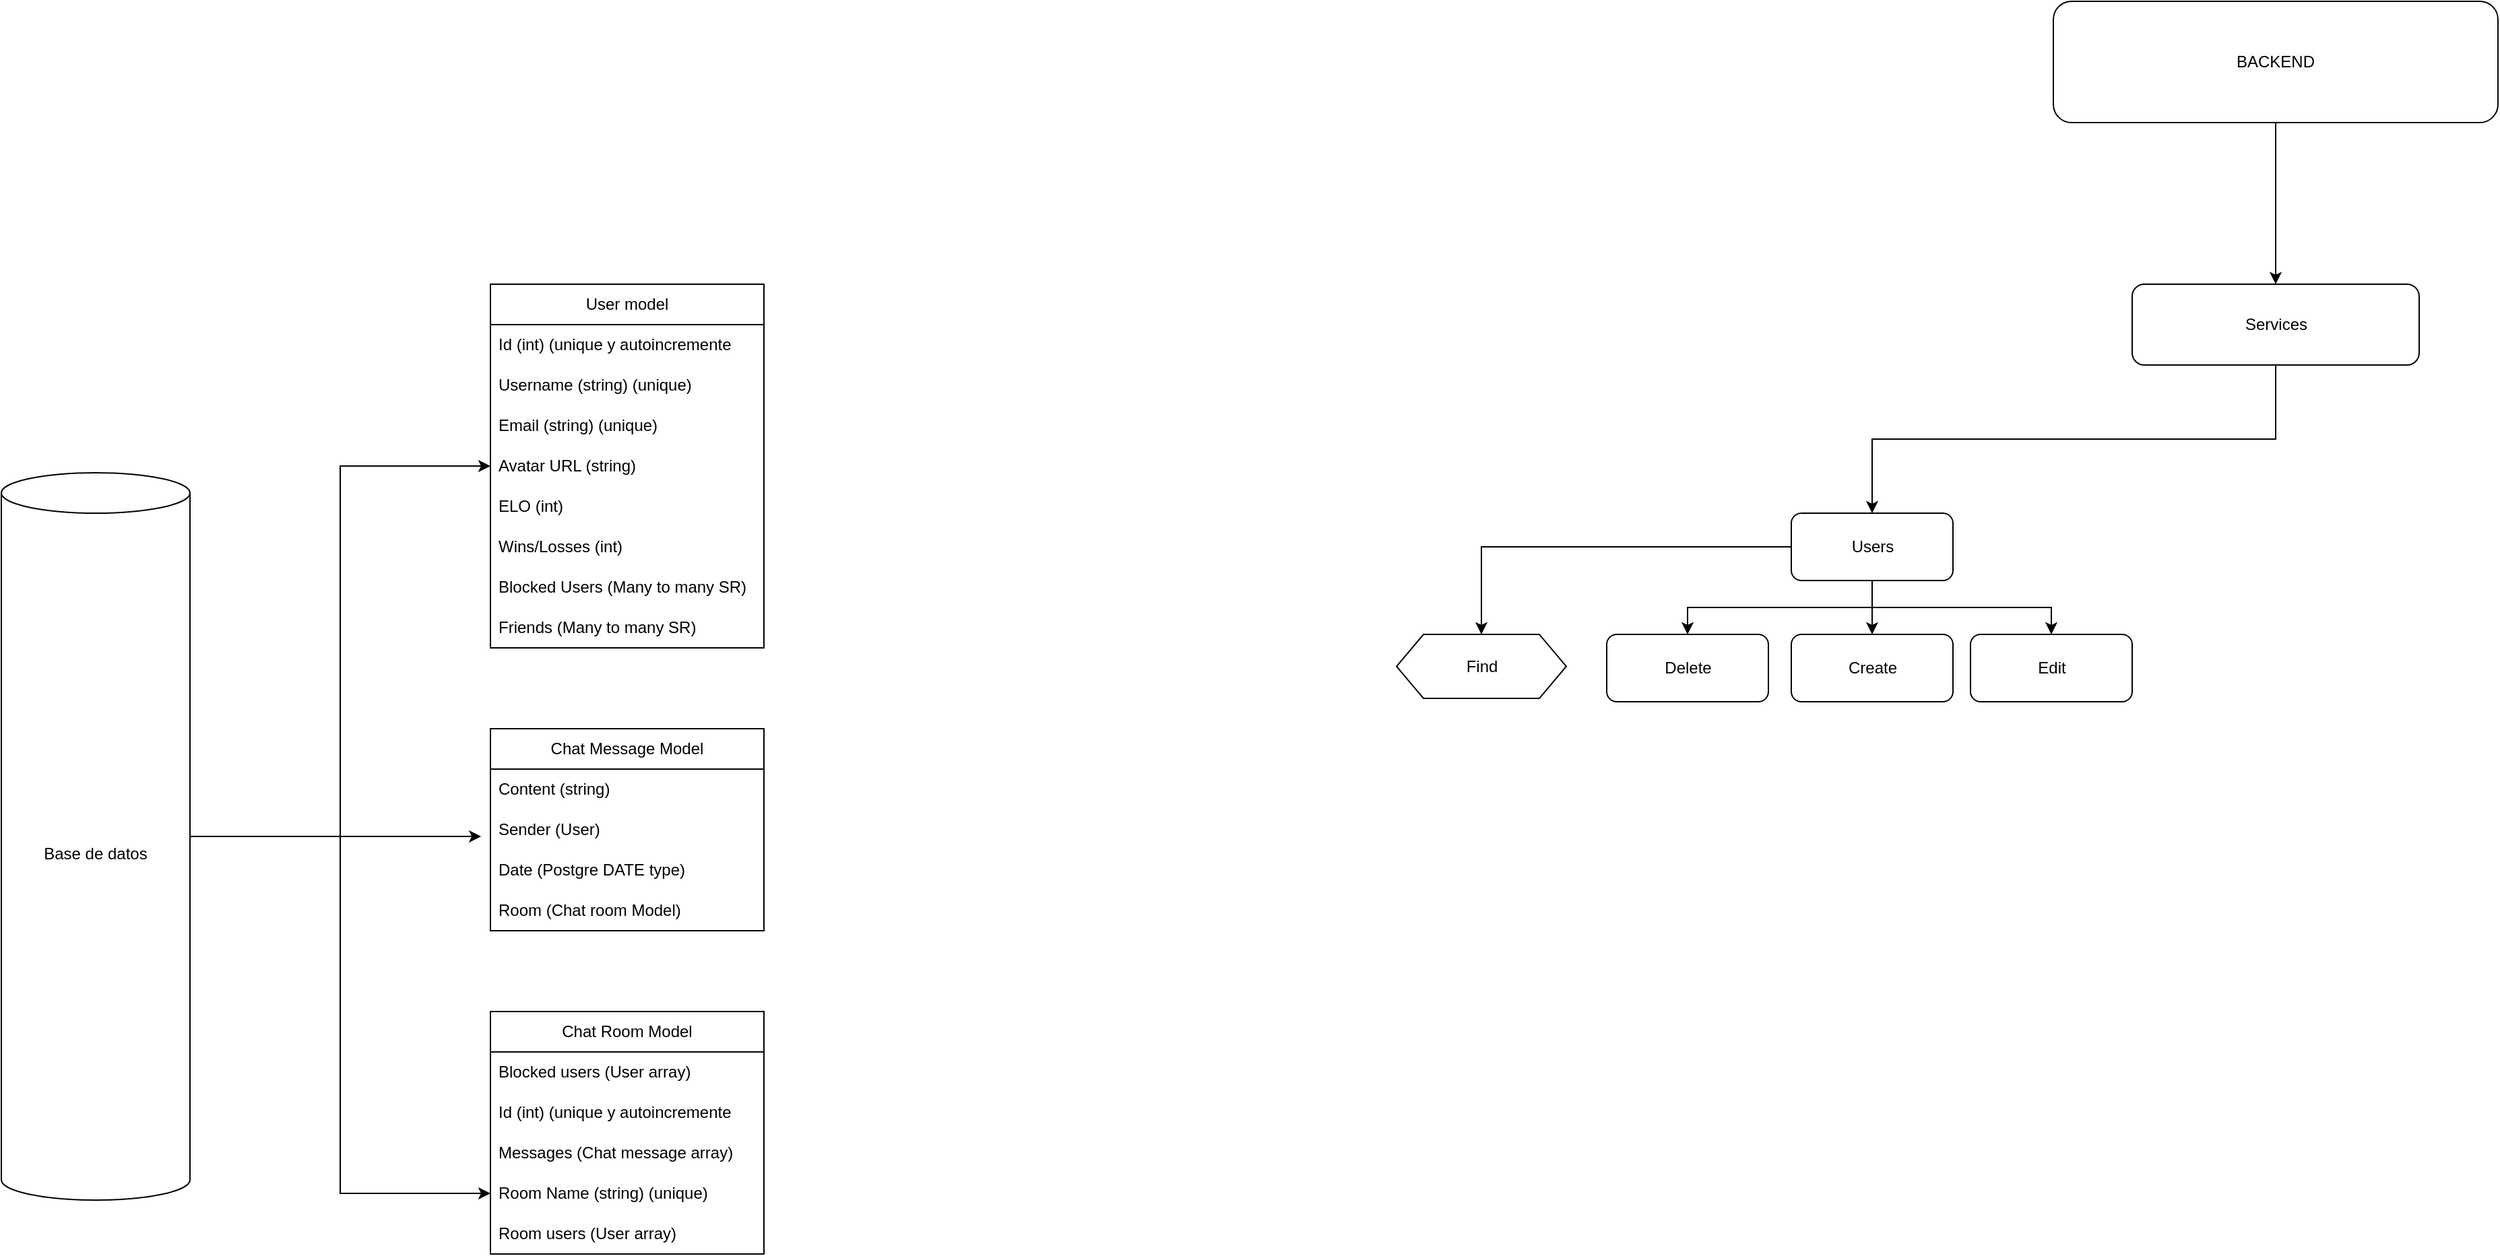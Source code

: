 <mxfile version="22.0.4" type="github">
  <diagram name="Page-1" id="PfQ62zCNv0g9gpDc_-1s">
    <mxGraphModel dx="2901" dy="1150" grid="1" gridSize="10" guides="1" tooltips="1" connect="1" arrows="1" fold="1" page="1" pageScale="1" pageWidth="827" pageHeight="1169" math="0" shadow="0">
      <root>
        <mxCell id="0" />
        <mxCell id="1" parent="0" />
        <mxCell id="bOpyW85bNfaV8jfnXNod-102" style="edgeStyle=orthogonalEdgeStyle;rounded=0;orthogonalLoop=1;jettySize=auto;html=1;exitX=0.5;exitY=1;exitDx=0;exitDy=0;" edge="1" parent="1" source="bOpyW85bNfaV8jfnXNod-7" target="bOpyW85bNfaV8jfnXNod-99">
          <mxGeometry relative="1" as="geometry" />
        </mxCell>
        <mxCell id="bOpyW85bNfaV8jfnXNod-7" value="&lt;meta charset=&quot;utf-8&quot;&gt;&lt;span style=&quot;color: rgb(0, 0, 0); font-family: Helvetica; font-size: 12px; font-style: normal; font-variant-ligatures: normal; font-variant-caps: normal; font-weight: 400; letter-spacing: normal; orphans: 2; text-align: center; text-indent: 0px; text-transform: none; widows: 2; word-spacing: 0px; -webkit-text-stroke-width: 0px; background-color: rgb(251, 251, 251); text-decoration-thickness: initial; text-decoration-style: initial; text-decoration-color: initial; float: none; display: inline !important;&quot;&gt;BACKEND&lt;/span&gt;" style="rounded=1;whiteSpace=wrap;html=1;" vertex="1" parent="1">
          <mxGeometry x="827" y="80" width="330" height="90" as="geometry" />
        </mxCell>
        <mxCell id="bOpyW85bNfaV8jfnXNod-57" style="edgeStyle=orthogonalEdgeStyle;rounded=0;orthogonalLoop=1;jettySize=auto;html=1;" edge="1" parent="1" source="bOpyW85bNfaV8jfnXNod-11" target="bOpyW85bNfaV8jfnXNod-48">
          <mxGeometry relative="1" as="geometry" />
        </mxCell>
        <mxCell id="bOpyW85bNfaV8jfnXNod-67" style="edgeStyle=orthogonalEdgeStyle;rounded=0;orthogonalLoop=1;jettySize=auto;html=1;entryX=0;entryY=0.5;entryDx=0;entryDy=0;" edge="1" parent="1" source="bOpyW85bNfaV8jfnXNod-11" target="bOpyW85bNfaV8jfnXNod-62">
          <mxGeometry relative="1" as="geometry" />
        </mxCell>
        <mxCell id="bOpyW85bNfaV8jfnXNod-89" style="edgeStyle=orthogonalEdgeStyle;rounded=0;orthogonalLoop=1;jettySize=auto;html=1;entryX=0;entryY=0.5;entryDx=0;entryDy=0;" edge="1" parent="1" source="bOpyW85bNfaV8jfnXNod-11" target="bOpyW85bNfaV8jfnXNod-63">
          <mxGeometry relative="1" as="geometry" />
        </mxCell>
        <mxCell id="bOpyW85bNfaV8jfnXNod-11" value="Base de datos" style="shape=cylinder3;whiteSpace=wrap;html=1;boundedLbl=1;backgroundOutline=1;size=15;" vertex="1" parent="1">
          <mxGeometry x="-696" y="430" width="140" height="540" as="geometry" />
        </mxCell>
        <mxCell id="bOpyW85bNfaV8jfnXNod-34" value="User model" style="swimlane;fontStyle=0;childLayout=stackLayout;horizontal=1;startSize=30;horizontalStack=0;resizeParent=1;resizeParentMax=0;resizeLast=0;collapsible=1;marginBottom=0;whiteSpace=wrap;html=1;" vertex="1" parent="1">
          <mxGeometry x="-333" y="290" width="203" height="270" as="geometry">
            <mxRectangle x="-333" y="300" width="100" height="30" as="alternateBounds" />
          </mxGeometry>
        </mxCell>
        <mxCell id="bOpyW85bNfaV8jfnXNod-35" value="Id (int) (unique y autoincremente" style="text;strokeColor=none;fillColor=none;align=left;verticalAlign=middle;spacingLeft=4;spacingRight=4;overflow=hidden;points=[[0,0.5],[1,0.5]];portConstraint=eastwest;rotatable=0;whiteSpace=wrap;html=1;" vertex="1" parent="bOpyW85bNfaV8jfnXNod-34">
          <mxGeometry y="30" width="203" height="30" as="geometry" />
        </mxCell>
        <mxCell id="bOpyW85bNfaV8jfnXNod-36" value="Username (string) (unique)" style="text;strokeColor=none;fillColor=none;align=left;verticalAlign=middle;spacingLeft=4;spacingRight=4;overflow=hidden;points=[[0,0.5],[1,0.5]];portConstraint=eastwest;rotatable=0;whiteSpace=wrap;html=1;" vertex="1" parent="bOpyW85bNfaV8jfnXNod-34">
          <mxGeometry y="60" width="203" height="30" as="geometry" />
        </mxCell>
        <mxCell id="bOpyW85bNfaV8jfnXNod-37" value="Email (string) (unique)" style="text;strokeColor=none;fillColor=none;align=left;verticalAlign=middle;spacingLeft=4;spacingRight=4;overflow=hidden;points=[[0,0.5],[1,0.5]];portConstraint=eastwest;rotatable=0;whiteSpace=wrap;html=1;" vertex="1" parent="bOpyW85bNfaV8jfnXNod-34">
          <mxGeometry y="90" width="203" height="30" as="geometry" />
        </mxCell>
        <mxCell id="bOpyW85bNfaV8jfnXNod-48" value="Avatar URL (string)" style="text;strokeColor=none;fillColor=none;align=left;verticalAlign=middle;spacingLeft=4;spacingRight=4;overflow=hidden;points=[[0,0.5],[1,0.5]];portConstraint=eastwest;rotatable=0;whiteSpace=wrap;html=1;" vertex="1" parent="bOpyW85bNfaV8jfnXNod-34">
          <mxGeometry y="120" width="203" height="30" as="geometry" />
        </mxCell>
        <mxCell id="bOpyW85bNfaV8jfnXNod-49" value="ELO (int)" style="text;strokeColor=none;fillColor=none;align=left;verticalAlign=middle;spacingLeft=4;spacingRight=4;overflow=hidden;points=[[0,0.5],[1,0.5]];portConstraint=eastwest;rotatable=0;whiteSpace=wrap;html=1;" vertex="1" parent="bOpyW85bNfaV8jfnXNod-34">
          <mxGeometry y="150" width="203" height="30" as="geometry" />
        </mxCell>
        <mxCell id="bOpyW85bNfaV8jfnXNod-50" value="Wins/Losses (int)" style="text;strokeColor=none;fillColor=none;align=left;verticalAlign=middle;spacingLeft=4;spacingRight=4;overflow=hidden;points=[[0,0.5],[1,0.5]];portConstraint=eastwest;rotatable=0;whiteSpace=wrap;html=1;" vertex="1" parent="bOpyW85bNfaV8jfnXNod-34">
          <mxGeometry y="180" width="203" height="30" as="geometry" />
        </mxCell>
        <mxCell id="bOpyW85bNfaV8jfnXNod-52" value="Blocked Users (Many to many SR)" style="text;strokeColor=none;fillColor=none;align=left;verticalAlign=middle;spacingLeft=4;spacingRight=4;overflow=hidden;points=[[0,0.5],[1,0.5]];portConstraint=eastwest;rotatable=0;whiteSpace=wrap;html=1;" vertex="1" parent="bOpyW85bNfaV8jfnXNod-34">
          <mxGeometry y="210" width="203" height="30" as="geometry" />
        </mxCell>
        <mxCell id="bOpyW85bNfaV8jfnXNod-53" value="Friends (Many to many SR)" style="text;strokeColor=none;fillColor=none;align=left;verticalAlign=middle;spacingLeft=4;spacingRight=4;overflow=hidden;points=[[0,0.5],[1,0.5]];portConstraint=eastwest;rotatable=0;whiteSpace=wrap;html=1;" vertex="1" parent="bOpyW85bNfaV8jfnXNod-34">
          <mxGeometry y="240" width="203" height="30" as="geometry" />
        </mxCell>
        <mxCell id="bOpyW85bNfaV8jfnXNod-58" value="Chat Room Model" style="swimlane;fontStyle=0;childLayout=stackLayout;horizontal=1;startSize=30;horizontalStack=0;resizeParent=1;resizeParentMax=0;resizeLast=0;collapsible=1;marginBottom=0;whiteSpace=wrap;html=1;" vertex="1" parent="1">
          <mxGeometry x="-333" y="830" width="203" height="180" as="geometry">
            <mxRectangle x="-333" y="640" width="100" height="30" as="alternateBounds" />
          </mxGeometry>
        </mxCell>
        <mxCell id="bOpyW85bNfaV8jfnXNod-70" value="Blocked users (User array)" style="text;strokeColor=none;fillColor=none;align=left;verticalAlign=middle;spacingLeft=4;spacingRight=4;overflow=hidden;points=[[0,0.5],[1,0.5]];portConstraint=eastwest;rotatable=0;whiteSpace=wrap;html=1;" vertex="1" parent="bOpyW85bNfaV8jfnXNod-58">
          <mxGeometry y="30" width="203" height="30" as="geometry" />
        </mxCell>
        <mxCell id="bOpyW85bNfaV8jfnXNod-59" value="Id (int) (unique y autoincremente" style="text;strokeColor=none;fillColor=none;align=left;verticalAlign=middle;spacingLeft=4;spacingRight=4;overflow=hidden;points=[[0,0.5],[1,0.5]];portConstraint=eastwest;rotatable=0;whiteSpace=wrap;html=1;" vertex="1" parent="bOpyW85bNfaV8jfnXNod-58">
          <mxGeometry y="60" width="203" height="30" as="geometry" />
        </mxCell>
        <mxCell id="bOpyW85bNfaV8jfnXNod-72" value="Messages (Chat message array)" style="text;strokeColor=none;fillColor=none;align=left;verticalAlign=middle;spacingLeft=4;spacingRight=4;overflow=hidden;points=[[0,0.5],[1,0.5]];portConstraint=eastwest;rotatable=0;whiteSpace=wrap;html=1;" vertex="1" parent="bOpyW85bNfaV8jfnXNod-58">
          <mxGeometry y="90" width="203" height="30" as="geometry" />
        </mxCell>
        <mxCell id="bOpyW85bNfaV8jfnXNod-63" value="Room Name (string) (unique)" style="text;strokeColor=none;fillColor=none;align=left;verticalAlign=middle;spacingLeft=4;spacingRight=4;overflow=hidden;points=[[0,0.5],[1,0.5]];portConstraint=eastwest;rotatable=0;whiteSpace=wrap;html=1;" vertex="1" parent="bOpyW85bNfaV8jfnXNod-58">
          <mxGeometry y="120" width="203" height="30" as="geometry" />
        </mxCell>
        <mxCell id="bOpyW85bNfaV8jfnXNod-69" value="Room users (User array)" style="text;strokeColor=none;fillColor=none;align=left;verticalAlign=middle;spacingLeft=4;spacingRight=4;overflow=hidden;points=[[0,0.5],[1,0.5]];portConstraint=eastwest;rotatable=0;whiteSpace=wrap;html=1;" vertex="1" parent="bOpyW85bNfaV8jfnXNod-58">
          <mxGeometry y="150" width="203" height="30" as="geometry" />
        </mxCell>
        <mxCell id="bOpyW85bNfaV8jfnXNod-82" value="Chat Message Model" style="swimlane;fontStyle=0;childLayout=stackLayout;horizontal=1;startSize=30;horizontalStack=0;resizeParent=1;resizeParentMax=0;resizeLast=0;collapsible=1;marginBottom=0;whiteSpace=wrap;html=1;" vertex="1" parent="1">
          <mxGeometry x="-333" y="620" width="203" height="150" as="geometry">
            <mxRectangle x="-333" y="640" width="100" height="30" as="alternateBounds" />
          </mxGeometry>
        </mxCell>
        <mxCell id="bOpyW85bNfaV8jfnXNod-83" value="Content (string)" style="text;strokeColor=none;fillColor=none;align=left;verticalAlign=middle;spacingLeft=4;spacingRight=4;overflow=hidden;points=[[0,0.5],[1,0.5]];portConstraint=eastwest;rotatable=0;whiteSpace=wrap;html=1;" vertex="1" parent="bOpyW85bNfaV8jfnXNod-82">
          <mxGeometry y="30" width="203" height="30" as="geometry" />
        </mxCell>
        <mxCell id="bOpyW85bNfaV8jfnXNod-84" value="Sender (User)" style="text;strokeColor=none;fillColor=none;align=left;verticalAlign=middle;spacingLeft=4;spacingRight=4;overflow=hidden;points=[[0,0.5],[1,0.5]];portConstraint=eastwest;rotatable=0;whiteSpace=wrap;html=1;" vertex="1" parent="bOpyW85bNfaV8jfnXNod-82">
          <mxGeometry y="60" width="203" height="30" as="geometry" />
        </mxCell>
        <mxCell id="bOpyW85bNfaV8jfnXNod-85" value="Date (Postgre DATE type)" style="text;strokeColor=none;fillColor=none;align=left;verticalAlign=middle;spacingLeft=4;spacingRight=4;overflow=hidden;points=[[0,0.5],[1,0.5]];portConstraint=eastwest;rotatable=0;whiteSpace=wrap;html=1;" vertex="1" parent="bOpyW85bNfaV8jfnXNod-82">
          <mxGeometry y="90" width="203" height="30" as="geometry" />
        </mxCell>
        <mxCell id="bOpyW85bNfaV8jfnXNod-86" value="Room (Chat room Model)" style="text;strokeColor=none;fillColor=none;align=left;verticalAlign=middle;spacingLeft=4;spacingRight=4;overflow=hidden;points=[[0,0.5],[1,0.5]];portConstraint=eastwest;rotatable=0;whiteSpace=wrap;html=1;" vertex="1" parent="bOpyW85bNfaV8jfnXNod-82">
          <mxGeometry y="120" width="203" height="30" as="geometry" />
        </mxCell>
        <mxCell id="bOpyW85bNfaV8jfnXNod-88" style="edgeStyle=orthogonalEdgeStyle;rounded=0;orthogonalLoop=1;jettySize=auto;html=1;entryX=-0.034;entryY=0.667;entryDx=0;entryDy=0;entryPerimeter=0;" edge="1" parent="1" source="bOpyW85bNfaV8jfnXNod-11" target="bOpyW85bNfaV8jfnXNod-84">
          <mxGeometry relative="1" as="geometry" />
        </mxCell>
        <mxCell id="bOpyW85bNfaV8jfnXNod-90" style="edgeStyle=orthogonalEdgeStyle;rounded=0;orthogonalLoop=1;jettySize=auto;html=1;exitX=0.5;exitY=1;exitDx=0;exitDy=0;" edge="1" parent="1" source="bOpyW85bNfaV8jfnXNod-7" target="bOpyW85bNfaV8jfnXNod-7">
          <mxGeometry relative="1" as="geometry" />
        </mxCell>
        <mxCell id="bOpyW85bNfaV8jfnXNod-103" style="edgeStyle=orthogonalEdgeStyle;rounded=0;orthogonalLoop=1;jettySize=auto;html=1;exitX=0.5;exitY=1;exitDx=0;exitDy=0;" edge="1" parent="1" source="bOpyW85bNfaV8jfnXNod-99" target="bOpyW85bNfaV8jfnXNod-100">
          <mxGeometry relative="1" as="geometry" />
        </mxCell>
        <mxCell id="bOpyW85bNfaV8jfnXNod-99" value="Services" style="rounded=1;whiteSpace=wrap;html=1;" vertex="1" parent="1">
          <mxGeometry x="885.5" y="290" width="213" height="60" as="geometry" />
        </mxCell>
        <mxCell id="bOpyW85bNfaV8jfnXNod-109" style="edgeStyle=orthogonalEdgeStyle;rounded=0;orthogonalLoop=1;jettySize=auto;html=1;exitX=0.5;exitY=1;exitDx=0;exitDy=0;" edge="1" parent="1" source="bOpyW85bNfaV8jfnXNod-100" target="bOpyW85bNfaV8jfnXNod-108">
          <mxGeometry relative="1" as="geometry" />
        </mxCell>
        <mxCell id="bOpyW85bNfaV8jfnXNod-110" style="edgeStyle=orthogonalEdgeStyle;rounded=0;orthogonalLoop=1;jettySize=auto;html=1;exitX=0.5;exitY=1;exitDx=0;exitDy=0;" edge="1" parent="1" source="bOpyW85bNfaV8jfnXNod-100" target="bOpyW85bNfaV8jfnXNod-107">
          <mxGeometry relative="1" as="geometry" />
        </mxCell>
        <mxCell id="bOpyW85bNfaV8jfnXNod-111" style="edgeStyle=orthogonalEdgeStyle;rounded=0;orthogonalLoop=1;jettySize=auto;html=1;exitX=0.5;exitY=1;exitDx=0;exitDy=0;entryX=0.5;entryY=0;entryDx=0;entryDy=0;" edge="1" parent="1" source="bOpyW85bNfaV8jfnXNod-100" target="bOpyW85bNfaV8jfnXNod-106">
          <mxGeometry relative="1" as="geometry" />
        </mxCell>
        <mxCell id="bOpyW85bNfaV8jfnXNod-115" style="edgeStyle=orthogonalEdgeStyle;rounded=0;orthogonalLoop=1;jettySize=auto;html=1;exitX=0;exitY=0.5;exitDx=0;exitDy=0;entryX=0.5;entryY=0;entryDx=0;entryDy=0;" edge="1" parent="1" source="bOpyW85bNfaV8jfnXNod-100" target="bOpyW85bNfaV8jfnXNod-114">
          <mxGeometry relative="1" as="geometry" />
        </mxCell>
        <mxCell id="bOpyW85bNfaV8jfnXNod-100" value="Users" style="rounded=1;whiteSpace=wrap;html=1;" vertex="1" parent="1">
          <mxGeometry x="632.5" y="460" width="120" height="50" as="geometry" />
        </mxCell>
        <mxCell id="bOpyW85bNfaV8jfnXNod-106" value="Create" style="rounded=1;whiteSpace=wrap;html=1;" vertex="1" parent="1">
          <mxGeometry x="632.5" y="550" width="120" height="50" as="geometry" />
        </mxCell>
        <mxCell id="bOpyW85bNfaV8jfnXNod-107" value="Edit" style="rounded=1;whiteSpace=wrap;html=1;" vertex="1" parent="1">
          <mxGeometry x="765.5" y="550" width="120" height="50" as="geometry" />
        </mxCell>
        <mxCell id="bOpyW85bNfaV8jfnXNod-108" value="Delete" style="rounded=1;whiteSpace=wrap;html=1;" vertex="1" parent="1">
          <mxGeometry x="495.5" y="550" width="120" height="50" as="geometry" />
        </mxCell>
        <mxCell id="bOpyW85bNfaV8jfnXNod-114" value="Find" style="shape=hexagon;perimeter=hexagonPerimeter2;whiteSpace=wrap;html=1;fixedSize=1;" vertex="1" parent="1">
          <mxGeometry x="339.5" y="550" width="126" height="47.5" as="geometry" />
        </mxCell>
      </root>
    </mxGraphModel>
  </diagram>
</mxfile>
